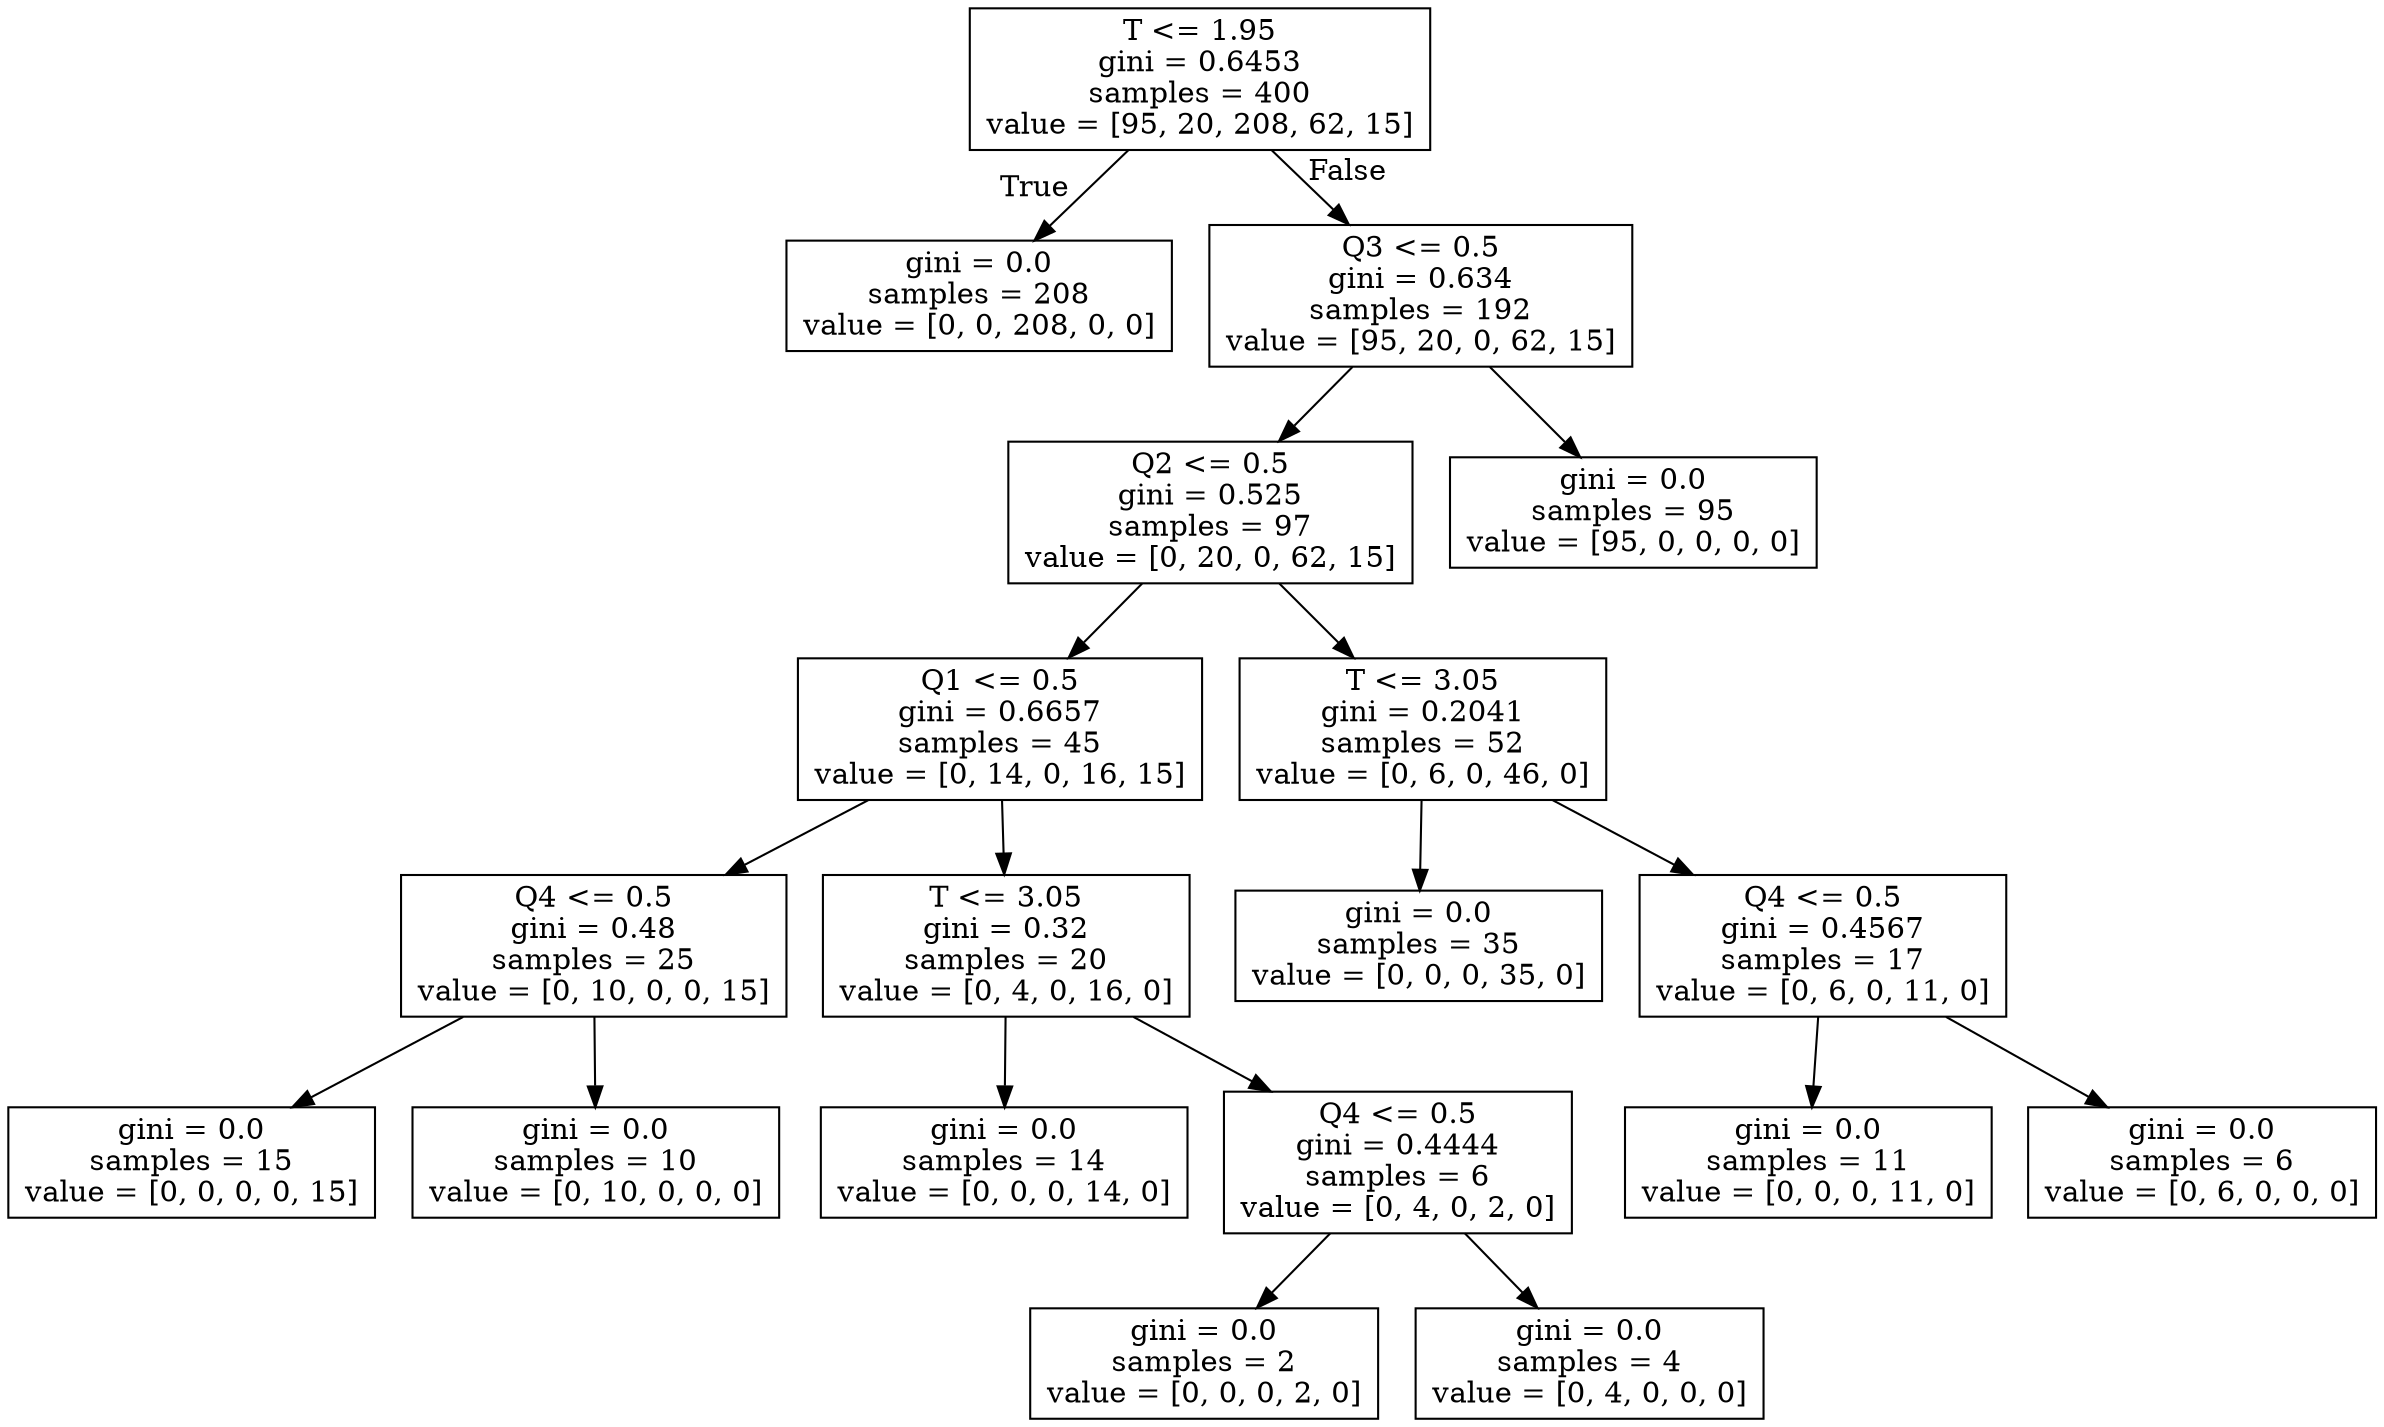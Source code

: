 digraph Tree {
node [shape=box] ;
0 [label="T <= 1.95\ngini = 0.6453\nsamples = 400\nvalue = [95, 20, 208, 62, 15]"] ;
1 [label="gini = 0.0\nsamples = 208\nvalue = [0, 0, 208, 0, 0]"] ;
0 -> 1 [labeldistance=2.5, labelangle=45, headlabel="True"] ;
2 [label="Q3 <= 0.5\ngini = 0.634\nsamples = 192\nvalue = [95, 20, 0, 62, 15]"] ;
0 -> 2 [labeldistance=2.5, labelangle=-45, headlabel="False"] ;
3 [label="Q2 <= 0.5\ngini = 0.525\nsamples = 97\nvalue = [0, 20, 0, 62, 15]"] ;
2 -> 3 ;
4 [label="Q1 <= 0.5\ngini = 0.6657\nsamples = 45\nvalue = [0, 14, 0, 16, 15]"] ;
3 -> 4 ;
5 [label="Q4 <= 0.5\ngini = 0.48\nsamples = 25\nvalue = [0, 10, 0, 0, 15]"] ;
4 -> 5 ;
6 [label="gini = 0.0\nsamples = 15\nvalue = [0, 0, 0, 0, 15]"] ;
5 -> 6 ;
7 [label="gini = 0.0\nsamples = 10\nvalue = [0, 10, 0, 0, 0]"] ;
5 -> 7 ;
8 [label="T <= 3.05\ngini = 0.32\nsamples = 20\nvalue = [0, 4, 0, 16, 0]"] ;
4 -> 8 ;
9 [label="gini = 0.0\nsamples = 14\nvalue = [0, 0, 0, 14, 0]"] ;
8 -> 9 ;
10 [label="Q4 <= 0.5\ngini = 0.4444\nsamples = 6\nvalue = [0, 4, 0, 2, 0]"] ;
8 -> 10 ;
11 [label="gini = 0.0\nsamples = 2\nvalue = [0, 0, 0, 2, 0]"] ;
10 -> 11 ;
12 [label="gini = 0.0\nsamples = 4\nvalue = [0, 4, 0, 0, 0]"] ;
10 -> 12 ;
13 [label="T <= 3.05\ngini = 0.2041\nsamples = 52\nvalue = [0, 6, 0, 46, 0]"] ;
3 -> 13 ;
14 [label="gini = 0.0\nsamples = 35\nvalue = [0, 0, 0, 35, 0]"] ;
13 -> 14 ;
15 [label="Q4 <= 0.5\ngini = 0.4567\nsamples = 17\nvalue = [0, 6, 0, 11, 0]"] ;
13 -> 15 ;
16 [label="gini = 0.0\nsamples = 11\nvalue = [0, 0, 0, 11, 0]"] ;
15 -> 16 ;
17 [label="gini = 0.0\nsamples = 6\nvalue = [0, 6, 0, 0, 0]"] ;
15 -> 17 ;
18 [label="gini = 0.0\nsamples = 95\nvalue = [95, 0, 0, 0, 0]"] ;
2 -> 18 ;
}